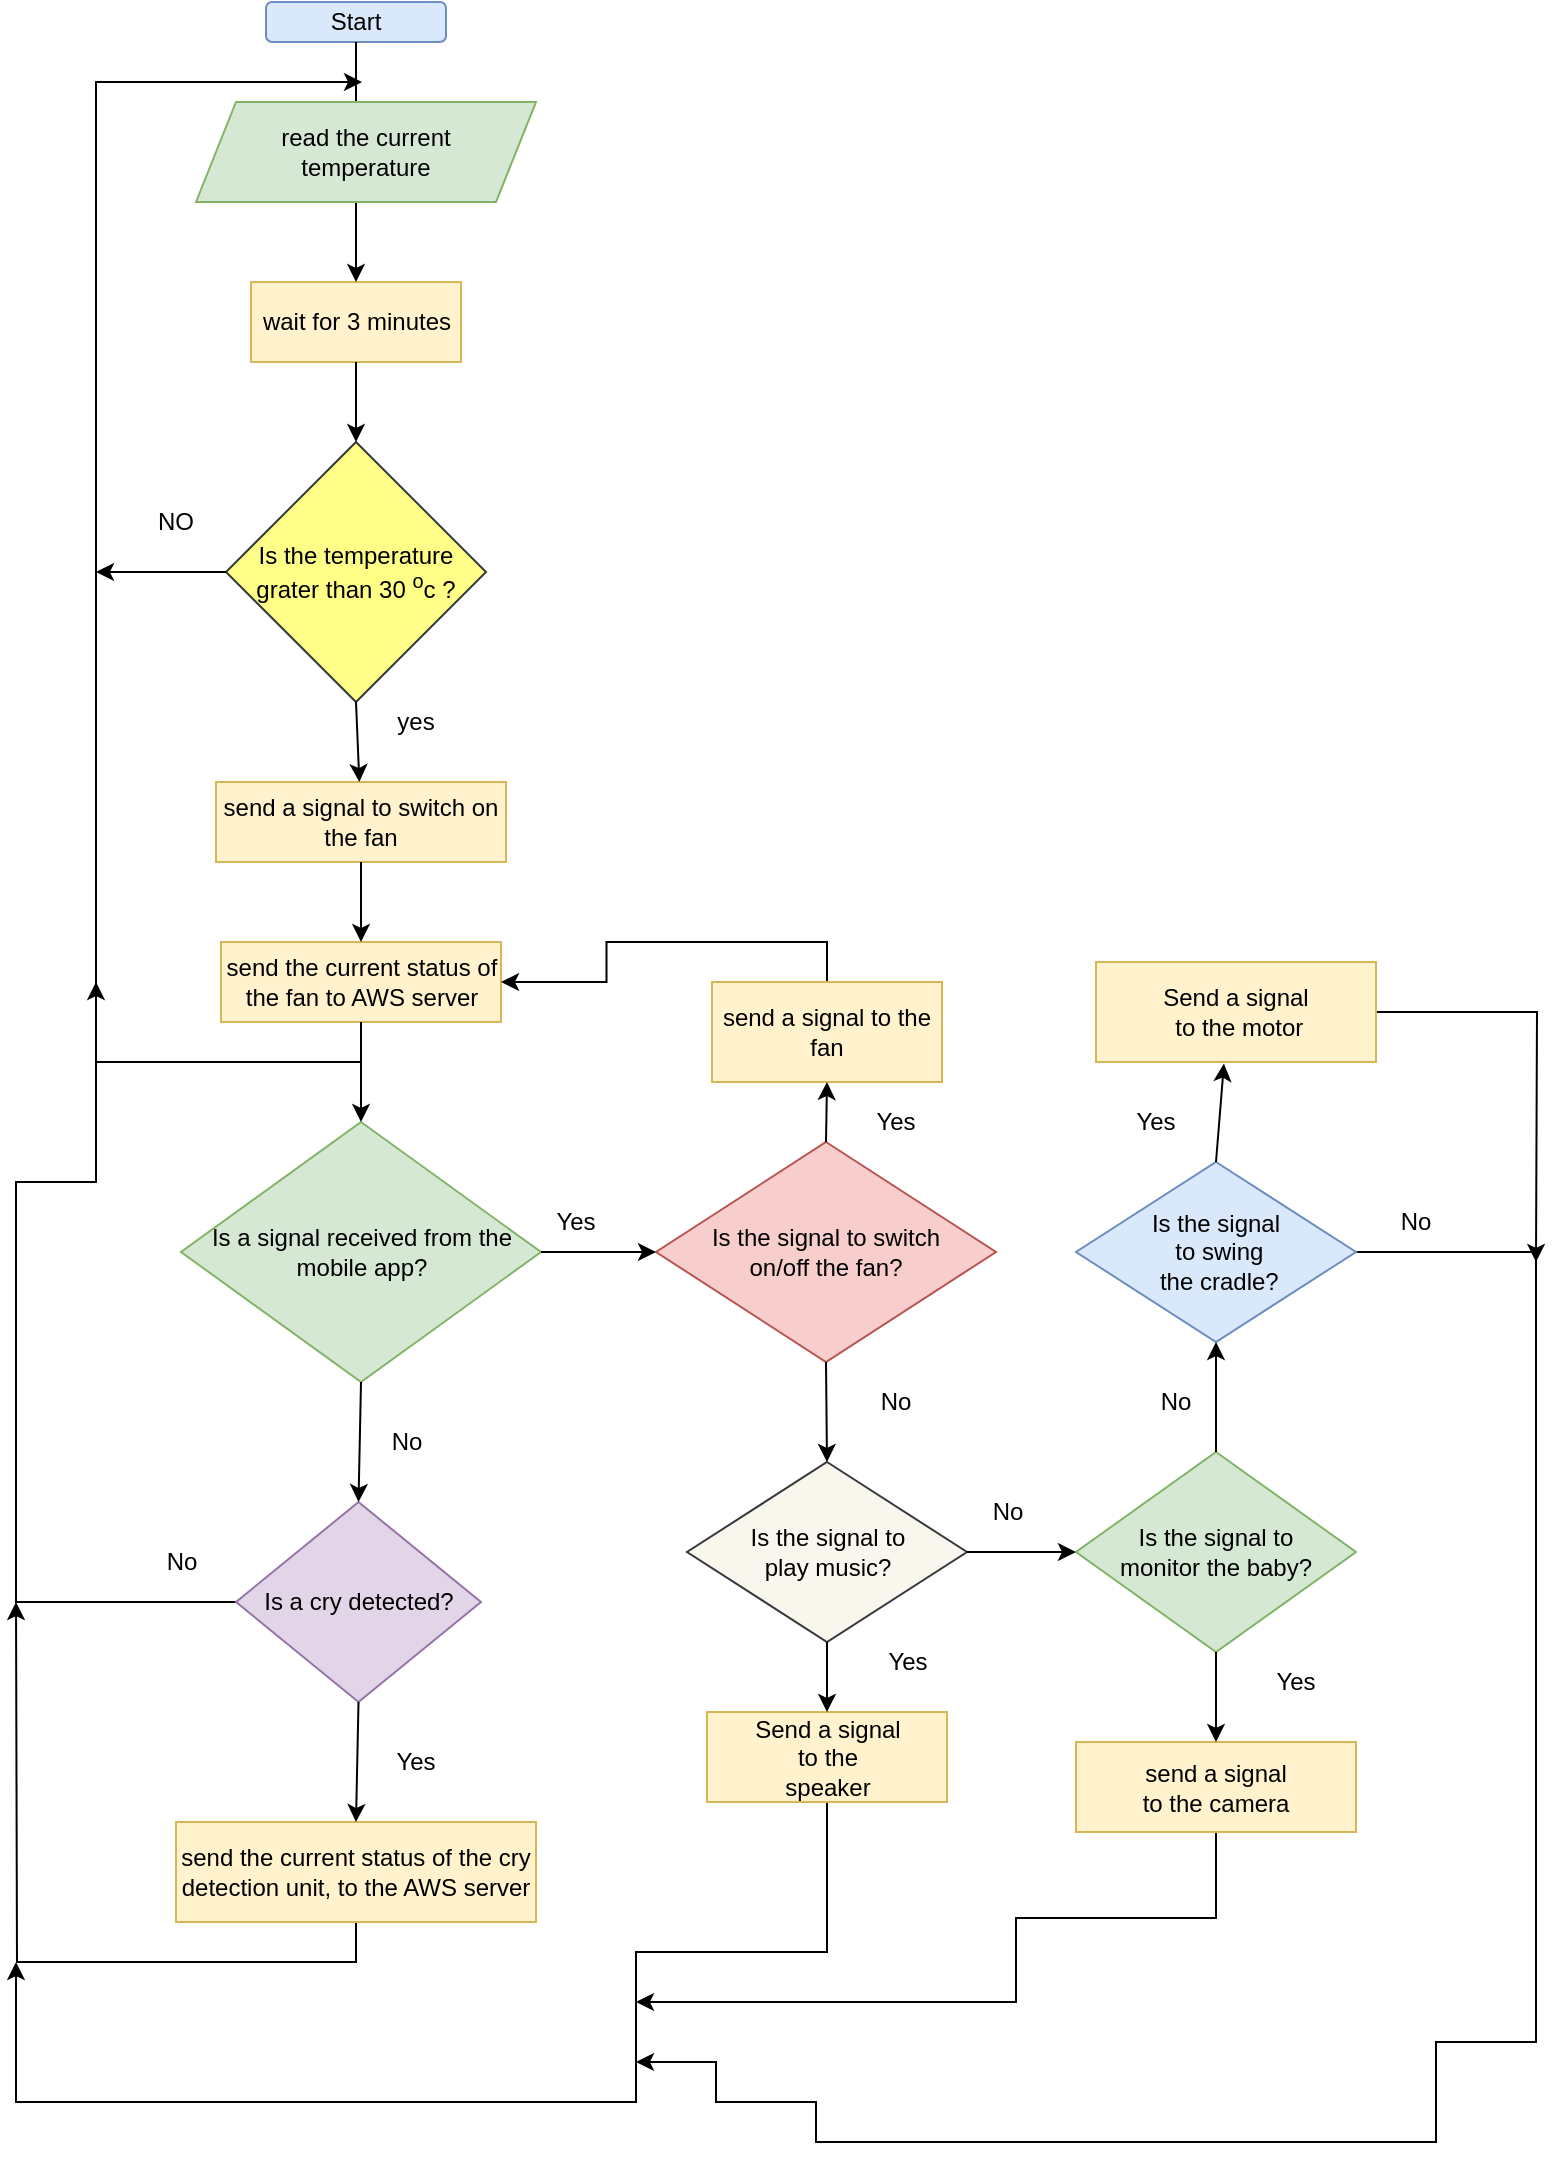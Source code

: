 <mxfile version="14.9.9" type="device"><diagram id="8EU_uvsYbAhN_xjNgb7h" name="Page-1"><mxGraphModel dx="1038" dy="579" grid="1" gridSize="10" guides="1" tooltips="1" connect="1" arrows="1" fold="1" page="1" pageScale="1" pageWidth="583" pageHeight="827" math="0" shadow="0"><root><mxCell id="0"/><mxCell id="1" parent="0"/><mxCell id="M69bsJH3SWnuWuxqKnvp-1" value="Start" style="rounded=1;whiteSpace=wrap;html=1;fillColor=#dae8fc;strokeColor=#6c8ebf;" parent="1" vertex="1"><mxGeometry x="145" y="20" width="90" height="20" as="geometry"/></mxCell><mxCell id="M69bsJH3SWnuWuxqKnvp-3" value="wait for 3 minutes" style="rounded=0;whiteSpace=wrap;html=1;fillColor=#fff2cc;strokeColor=#d6b656;" parent="1" vertex="1"><mxGeometry x="137.5" y="160" width="105" height="40" as="geometry"/></mxCell><mxCell id="M69bsJH3SWnuWuxqKnvp-4" value="Is the temperature grater than 30 &lt;sup&gt;o&lt;/sup&gt;c ?" style="rhombus;whiteSpace=wrap;html=1;fillColor=#ffff88;strokeColor=#36393d;" parent="1" vertex="1"><mxGeometry x="125" y="240" width="130" height="130" as="geometry"/></mxCell><mxCell id="M69bsJH3SWnuWuxqKnvp-6" style="edgeStyle=orthogonalEdgeStyle;rounded=0;orthogonalLoop=1;jettySize=auto;html=1;exitX=0.5;exitY=1;exitDx=0;exitDy=0;" parent="1" source="M69bsJH3SWnuWuxqKnvp-4" target="M69bsJH3SWnuWuxqKnvp-4" edge="1"><mxGeometry relative="1" as="geometry"/></mxCell><mxCell id="M69bsJH3SWnuWuxqKnvp-10" value="" style="endArrow=classic;html=1;exitX=0.5;exitY=1;exitDx=0;exitDy=0;entryX=0.5;entryY=0;entryDx=0;entryDy=0;" parent="1" source="M69bsJH3SWnuWuxqKnvp-1" edge="1"><mxGeometry width="50" height="50" relative="1" as="geometry"><mxPoint x="400" y="290" as="sourcePoint"/><mxPoint x="190" y="80" as="targetPoint"/></mxGeometry></mxCell><mxCell id="M69bsJH3SWnuWuxqKnvp-11" value="" style="endArrow=classic;html=1;exitX=0.5;exitY=1;exitDx=0;exitDy=0;entryX=0.5;entryY=0;entryDx=0;entryDy=0;" parent="1" target="M69bsJH3SWnuWuxqKnvp-3" edge="1"><mxGeometry width="50" height="50" relative="1" as="geometry"><mxPoint x="190" y="120" as="sourcePoint"/><mxPoint x="450" y="240" as="targetPoint"/></mxGeometry></mxCell><mxCell id="M69bsJH3SWnuWuxqKnvp-12" value="" style="endArrow=classic;html=1;exitX=0.5;exitY=1;exitDx=0;exitDy=0;entryX=0.5;entryY=0;entryDx=0;entryDy=0;" parent="1" source="M69bsJH3SWnuWuxqKnvp-3" target="M69bsJH3SWnuWuxqKnvp-4" edge="1"><mxGeometry width="50" height="50" relative="1" as="geometry"><mxPoint x="400" y="290" as="sourcePoint"/><mxPoint x="450" y="240" as="targetPoint"/></mxGeometry></mxCell><mxCell id="M69bsJH3SWnuWuxqKnvp-13" style="edgeStyle=orthogonalEdgeStyle;rounded=0;orthogonalLoop=1;jettySize=auto;html=1;exitX=0.5;exitY=1;exitDx=0;exitDy=0;" parent="1" source="M69bsJH3SWnuWuxqKnvp-4" target="M69bsJH3SWnuWuxqKnvp-4" edge="1"><mxGeometry relative="1" as="geometry"/></mxCell><mxCell id="M69bsJH3SWnuWuxqKnvp-14" value="send a signal to switch on the fan" style="rounded=0;whiteSpace=wrap;html=1;fillColor=#fff2cc;strokeColor=#d6b656;" parent="1" vertex="1"><mxGeometry x="120" y="410" width="145" height="40" as="geometry"/></mxCell><mxCell id="M69bsJH3SWnuWuxqKnvp-17" value="" style="endArrow=classic;html=1;exitX=0.5;exitY=1;exitDx=0;exitDy=0;" parent="1" source="M69bsJH3SWnuWuxqKnvp-4" target="M69bsJH3SWnuWuxqKnvp-14" edge="1"><mxGeometry width="50" height="50" relative="1" as="geometry"><mxPoint x="400" y="370" as="sourcePoint"/><mxPoint x="450" y="320" as="targetPoint"/></mxGeometry></mxCell><mxCell id="M69bsJH3SWnuWuxqKnvp-21" value="yes" style="text;html=1;strokeColor=none;fillColor=none;align=center;verticalAlign=middle;whiteSpace=wrap;rounded=0;" parent="1" vertex="1"><mxGeometry x="200" y="370" width="40" height="20" as="geometry"/></mxCell><mxCell id="M69bsJH3SWnuWuxqKnvp-32" style="edgeStyle=orthogonalEdgeStyle;rounded=0;orthogonalLoop=1;jettySize=auto;html=1;exitX=0.5;exitY=1;exitDx=0;exitDy=0;" parent="1" source="M69bsJH3SWnuWuxqKnvp-22" edge="1"><mxGeometry relative="1" as="geometry"><mxPoint x="193" y="60" as="targetPoint"/><Array as="points"><mxPoint x="193" y="550"/><mxPoint x="60" y="550"/></Array></mxGeometry></mxCell><mxCell id="M69bsJH3SWnuWuxqKnvp-22" value="send the current status of the fan to AWS server" style="rounded=0;whiteSpace=wrap;html=1;fillColor=#fff2cc;strokeColor=#d6b656;" parent="1" vertex="1"><mxGeometry x="122.5" y="490" width="140" height="40" as="geometry"/></mxCell><mxCell id="M69bsJH3SWnuWuxqKnvp-23" value="" style="endArrow=classic;html=1;exitX=0.5;exitY=1;exitDx=0;exitDy=0;entryX=0.5;entryY=0;entryDx=0;entryDy=0;" parent="1" source="M69bsJH3SWnuWuxqKnvp-14" target="M69bsJH3SWnuWuxqKnvp-22" edge="1"><mxGeometry width="50" height="50" relative="1" as="geometry"><mxPoint x="400" y="280" as="sourcePoint"/><mxPoint x="450" y="230" as="targetPoint"/></mxGeometry></mxCell><mxCell id="M69bsJH3SWnuWuxqKnvp-33" value="Is a signal received from the mobile app?&lt;br&gt;" style="rhombus;whiteSpace=wrap;html=1;fillColor=#d5e8d4;strokeColor=#82b366;" parent="1" vertex="1"><mxGeometry x="102.5" y="580" width="180" height="130" as="geometry"/></mxCell><mxCell id="M69bsJH3SWnuWuxqKnvp-35" value="" style="endArrow=classic;html=1;exitX=0.5;exitY=1;exitDx=0;exitDy=0;entryX=0.5;entryY=0;entryDx=0;entryDy=0;" parent="1" source="M69bsJH3SWnuWuxqKnvp-22" target="M69bsJH3SWnuWuxqKnvp-33" edge="1"><mxGeometry width="50" height="50" relative="1" as="geometry"><mxPoint x="420" y="460" as="sourcePoint"/><mxPoint x="470" y="410" as="targetPoint"/></mxGeometry></mxCell><mxCell id="M69bsJH3SWnuWuxqKnvp-42" style="edgeStyle=orthogonalEdgeStyle;rounded=0;orthogonalLoop=1;jettySize=auto;html=1;exitX=0;exitY=0.5;exitDx=0;exitDy=0;" parent="1" source="M69bsJH3SWnuWuxqKnvp-36" edge="1"><mxGeometry relative="1" as="geometry"><mxPoint x="60" y="510" as="targetPoint"/><Array as="points"><mxPoint x="20" y="820"/><mxPoint x="20" y="610"/><mxPoint x="60" y="610"/></Array></mxGeometry></mxCell><mxCell id="M69bsJH3SWnuWuxqKnvp-36" value="Is a cry detected?" style="rhombus;whiteSpace=wrap;html=1;fillColor=#e1d5e7;strokeColor=#9673a6;" parent="1" vertex="1"><mxGeometry x="130" y="770" width="122.5" height="100" as="geometry"/></mxCell><mxCell id="M69bsJH3SWnuWuxqKnvp-38" value="" style="endArrow=classic;html=1;exitX=0.5;exitY=1;exitDx=0;exitDy=0;entryX=0.5;entryY=0;entryDx=0;entryDy=0;" parent="1" source="M69bsJH3SWnuWuxqKnvp-33" target="M69bsJH3SWnuWuxqKnvp-36" edge="1"><mxGeometry width="50" height="50" relative="1" as="geometry"><mxPoint x="420" y="670" as="sourcePoint"/><mxPoint x="470" y="620" as="targetPoint"/></mxGeometry></mxCell><mxCell id="M69bsJH3SWnuWuxqKnvp-39" value="No" style="text;html=1;align=center;verticalAlign=middle;resizable=0;points=[];autosize=1;" parent="1" vertex="1"><mxGeometry x="200" y="730" width="30" height="20" as="geometry"/></mxCell><mxCell id="M69bsJH3SWnuWuxqKnvp-43" value="No" style="text;html=1;strokeColor=none;fillColor=none;align=center;verticalAlign=middle;whiteSpace=wrap;rounded=0;" parent="1" vertex="1"><mxGeometry x="82.5" y="790" width="40" height="20" as="geometry"/></mxCell><mxCell id="M69bsJH3SWnuWuxqKnvp-48" style="edgeStyle=orthogonalEdgeStyle;rounded=0;orthogonalLoop=1;jettySize=auto;html=1;exitX=0.5;exitY=1;exitDx=0;exitDy=0;" parent="1" source="M69bsJH3SWnuWuxqKnvp-44" edge="1"><mxGeometry relative="1" as="geometry"><mxPoint x="20" y="820" as="targetPoint"/></mxGeometry></mxCell><mxCell id="M69bsJH3SWnuWuxqKnvp-44" value="send the current status of the cry detection unit, to the AWS server" style="rounded=0;whiteSpace=wrap;html=1;fillColor=#fff2cc;strokeColor=#d6b656;" parent="1" vertex="1"><mxGeometry x="100" y="930" width="180" height="50" as="geometry"/></mxCell><mxCell id="M69bsJH3SWnuWuxqKnvp-45" value="" style="endArrow=classic;html=1;exitX=0.5;exitY=1;exitDx=0;exitDy=0;entryX=0.5;entryY=0;entryDx=0;entryDy=0;" parent="1" source="M69bsJH3SWnuWuxqKnvp-36" target="M69bsJH3SWnuWuxqKnvp-44" edge="1"><mxGeometry width="50" height="50" relative="1" as="geometry"><mxPoint x="420" y="860" as="sourcePoint"/><mxPoint x="470" y="810" as="targetPoint"/></mxGeometry></mxCell><mxCell id="M69bsJH3SWnuWuxqKnvp-47" value="Yes" style="text;html=1;strokeColor=none;fillColor=none;align=center;verticalAlign=middle;whiteSpace=wrap;rounded=0;" parent="1" vertex="1"><mxGeometry x="200" y="890" width="40" height="20" as="geometry"/></mxCell><mxCell id="M69bsJH3SWnuWuxqKnvp-49" value="" style="endArrow=classic;html=1;exitX=0;exitY=0.5;exitDx=0;exitDy=0;" parent="1" source="M69bsJH3SWnuWuxqKnvp-4" edge="1"><mxGeometry width="50" height="50" relative="1" as="geometry"><mxPoint x="440" y="320" as="sourcePoint"/><mxPoint x="60" y="305" as="targetPoint"/></mxGeometry></mxCell><mxCell id="M69bsJH3SWnuWuxqKnvp-50" value="NO" style="text;html=1;strokeColor=none;fillColor=none;align=center;verticalAlign=middle;whiteSpace=wrap;rounded=0;" parent="1" vertex="1"><mxGeometry x="80" y="270" width="40" height="20" as="geometry"/></mxCell><mxCell id="M69bsJH3SWnuWuxqKnvp-52" value="Is the signal to switch &lt;br&gt;on/off the fan?" style="rhombus;whiteSpace=wrap;html=1;fillColor=#f8cecc;strokeColor=#b85450;" parent="1" vertex="1"><mxGeometry x="340" y="590" width="170" height="110" as="geometry"/></mxCell><mxCell id="M69bsJH3SWnuWuxqKnvp-53" value="" style="endArrow=classic;html=1;exitX=1;exitY=0.5;exitDx=0;exitDy=0;entryX=0;entryY=0.5;entryDx=0;entryDy=0;" parent="1" source="M69bsJH3SWnuWuxqKnvp-33" target="M69bsJH3SWnuWuxqKnvp-52" edge="1"><mxGeometry width="50" height="50" relative="1" as="geometry"><mxPoint x="440" y="700" as="sourcePoint"/><mxPoint x="490" y="650" as="targetPoint"/></mxGeometry></mxCell><mxCell id="M69bsJH3SWnuWuxqKnvp-54" value="Yes" style="text;html=1;strokeColor=none;fillColor=none;align=center;verticalAlign=middle;whiteSpace=wrap;rounded=0;" parent="1" vertex="1"><mxGeometry x="280" y="620" width="40" height="20" as="geometry"/></mxCell><mxCell id="M69bsJH3SWnuWuxqKnvp-60" style="edgeStyle=orthogonalEdgeStyle;rounded=0;orthogonalLoop=1;jettySize=auto;html=1;exitX=0.5;exitY=0;exitDx=0;exitDy=0;entryX=1;entryY=0.5;entryDx=0;entryDy=0;" parent="1" source="M69bsJH3SWnuWuxqKnvp-58" target="M69bsJH3SWnuWuxqKnvp-22" edge="1"><mxGeometry relative="1" as="geometry"/></mxCell><mxCell id="M69bsJH3SWnuWuxqKnvp-58" value="send a signal to the fan" style="rounded=0;whiteSpace=wrap;html=1;fillColor=#fff2cc;strokeColor=#d6b656;" parent="1" vertex="1"><mxGeometry x="368" y="510" width="115" height="50" as="geometry"/></mxCell><mxCell id="M69bsJH3SWnuWuxqKnvp-59" value="" style="endArrow=classic;html=1;exitX=0.5;exitY=0;exitDx=0;exitDy=0;entryX=0.5;entryY=1;entryDx=0;entryDy=0;" parent="1" source="M69bsJH3SWnuWuxqKnvp-52" target="M69bsJH3SWnuWuxqKnvp-58" edge="1"><mxGeometry width="50" height="50" relative="1" as="geometry"><mxPoint x="440" y="660" as="sourcePoint"/><mxPoint x="490" y="610" as="targetPoint"/></mxGeometry></mxCell><mxCell id="M69bsJH3SWnuWuxqKnvp-61" value="Yes" style="text;html=1;strokeColor=none;fillColor=none;align=center;verticalAlign=middle;whiteSpace=wrap;rounded=0;" parent="1" vertex="1"><mxGeometry x="440" y="570" width="40" height="20" as="geometry"/></mxCell><mxCell id="M69bsJH3SWnuWuxqKnvp-62" value="Is the signal to &lt;br&gt;play music?" style="rhombus;whiteSpace=wrap;html=1;fillColor=#f9f7ed;strokeColor=#36393d;" parent="1" vertex="1"><mxGeometry x="355.5" y="750" width="140" height="90" as="geometry"/></mxCell><mxCell id="M69bsJH3SWnuWuxqKnvp-63" value="" style="endArrow=classic;html=1;exitX=0.5;exitY=1;exitDx=0;exitDy=0;entryX=0.5;entryY=0;entryDx=0;entryDy=0;" parent="1" source="M69bsJH3SWnuWuxqKnvp-52" target="M69bsJH3SWnuWuxqKnvp-62" edge="1"><mxGeometry width="50" height="50" relative="1" as="geometry"><mxPoint x="440" y="800" as="sourcePoint"/><mxPoint x="490" y="750" as="targetPoint"/></mxGeometry></mxCell><mxCell id="M69bsJH3SWnuWuxqKnvp-69" style="edgeStyle=orthogonalEdgeStyle;rounded=0;orthogonalLoop=1;jettySize=auto;html=1;" parent="1" source="M69bsJH3SWnuWuxqKnvp-64" edge="1"><mxGeometry relative="1" as="geometry"><mxPoint x="20" y="1000" as="targetPoint"/><Array as="points"><mxPoint x="426" y="995"/><mxPoint x="330" y="995"/><mxPoint x="330" y="1070"/></Array></mxGeometry></mxCell><mxCell id="M69bsJH3SWnuWuxqKnvp-64" value="Send a signal&lt;br&gt;&amp;nbsp;to the&amp;nbsp;&lt;br&gt;speaker" style="rounded=0;whiteSpace=wrap;html=1;fillColor=#fff2cc;strokeColor=#d6b656;" parent="1" vertex="1"><mxGeometry x="365.5" y="875" width="120" height="45" as="geometry"/></mxCell><mxCell id="M69bsJH3SWnuWuxqKnvp-65" value="" style="endArrow=classic;html=1;exitX=0.5;exitY=1;exitDx=0;exitDy=0;entryX=0.5;entryY=0;entryDx=0;entryDy=0;" parent="1" source="M69bsJH3SWnuWuxqKnvp-62" target="M69bsJH3SWnuWuxqKnvp-64" edge="1"><mxGeometry width="50" height="50" relative="1" as="geometry"><mxPoint x="440" y="860" as="sourcePoint"/><mxPoint x="490" y="810" as="targetPoint"/></mxGeometry></mxCell><mxCell id="M69bsJH3SWnuWuxqKnvp-66" value="No" style="text;html=1;strokeColor=none;fillColor=none;align=center;verticalAlign=middle;whiteSpace=wrap;rounded=0;" parent="1" vertex="1"><mxGeometry x="440" y="710" width="40" height="20" as="geometry"/></mxCell><mxCell id="M69bsJH3SWnuWuxqKnvp-67" value="Yes" style="text;html=1;strokeColor=none;fillColor=none;align=center;verticalAlign=middle;whiteSpace=wrap;rounded=0;" parent="1" vertex="1"><mxGeometry x="445.5" y="840" width="40" height="20" as="geometry"/></mxCell><mxCell id="M69bsJH3SWnuWuxqKnvp-70" value="Is the signal to &lt;br&gt;monitor the baby?" style="rhombus;whiteSpace=wrap;html=1;fillColor=#d5e8d4;strokeColor=#82b366;" parent="1" vertex="1"><mxGeometry x="550" y="745" width="140" height="100" as="geometry"/></mxCell><mxCell id="M69bsJH3SWnuWuxqKnvp-71" value="" style="endArrow=classic;html=1;exitX=1;exitY=0.5;exitDx=0;exitDy=0;entryX=0;entryY=0.5;entryDx=0;entryDy=0;" parent="1" source="M69bsJH3SWnuWuxqKnvp-62" target="M69bsJH3SWnuWuxqKnvp-70" edge="1"><mxGeometry width="50" height="50" relative="1" as="geometry"><mxPoint x="440" y="710" as="sourcePoint"/><mxPoint x="490" y="660" as="targetPoint"/></mxGeometry></mxCell><mxCell id="M69bsJH3SWnuWuxqKnvp-78" style="edgeStyle=orthogonalEdgeStyle;rounded=0;orthogonalLoop=1;jettySize=auto;html=1;exitX=0.5;exitY=1;exitDx=0;exitDy=0;" parent="1" source="M69bsJH3SWnuWuxqKnvp-72" edge="1"><mxGeometry relative="1" as="geometry"><mxPoint x="330" y="1020" as="targetPoint"/><Array as="points"><mxPoint x="620" y="978"/><mxPoint x="520" y="978"/><mxPoint x="520" y="1020"/><mxPoint x="430" y="1020"/></Array></mxGeometry></mxCell><mxCell id="M69bsJH3SWnuWuxqKnvp-72" value="send a signal &lt;br&gt;to the camera" style="rounded=0;whiteSpace=wrap;html=1;fillColor=#fff2cc;strokeColor=#d6b656;" parent="1" vertex="1"><mxGeometry x="550" y="890" width="140" height="45" as="geometry"/></mxCell><mxCell id="M69bsJH3SWnuWuxqKnvp-75" value="" style="endArrow=classic;html=1;exitX=0.5;exitY=1;exitDx=0;exitDy=0;entryX=0.5;entryY=0;entryDx=0;entryDy=0;" parent="1" source="M69bsJH3SWnuWuxqKnvp-70" target="M69bsJH3SWnuWuxqKnvp-72" edge="1"><mxGeometry width="50" height="50" relative="1" as="geometry"><mxPoint x="440" y="800" as="sourcePoint"/><mxPoint x="490" y="750" as="targetPoint"/></mxGeometry></mxCell><mxCell id="M69bsJH3SWnuWuxqKnvp-77" value="Yes" style="text;html=1;strokeColor=none;fillColor=none;align=center;verticalAlign=middle;whiteSpace=wrap;rounded=0;" parent="1" vertex="1"><mxGeometry x="640" y="850" width="40" height="20" as="geometry"/></mxCell><mxCell id="M69bsJH3SWnuWuxqKnvp-81" value="No" style="text;html=1;strokeColor=none;fillColor=none;align=center;verticalAlign=middle;whiteSpace=wrap;rounded=0;" parent="1" vertex="1"><mxGeometry x="495.5" y="745" width="40" height="60" as="geometry"/></mxCell><mxCell id="M69bsJH3SWnuWuxqKnvp-90" style="edgeStyle=orthogonalEdgeStyle;rounded=0;orthogonalLoop=1;jettySize=auto;html=1;exitX=1;exitY=0.5;exitDx=0;exitDy=0;" parent="1" source="M69bsJH3SWnuWuxqKnvp-82" edge="1"><mxGeometry relative="1" as="geometry"><mxPoint x="330" y="1050" as="targetPoint"/><Array as="points"><mxPoint x="780" y="645"/><mxPoint x="780" y="1040"/><mxPoint x="730" y="1040"/><mxPoint x="730" y="1090"/><mxPoint x="420" y="1090"/><mxPoint x="420" y="1070"/><mxPoint x="370" y="1070"/><mxPoint x="370" y="1050"/></Array></mxGeometry></mxCell><mxCell id="M69bsJH3SWnuWuxqKnvp-82" value="Is the signal&lt;br&gt;&amp;nbsp;to swing&lt;br&gt;&amp;nbsp;the cradle?" style="rhombus;whiteSpace=wrap;html=1;fillColor=#dae8fc;strokeColor=#6c8ebf;" parent="1" vertex="1"><mxGeometry x="550" y="600" width="140" height="90" as="geometry"/></mxCell><mxCell id="M69bsJH3SWnuWuxqKnvp-83" value="" style="endArrow=classic;html=1;entryX=0.5;entryY=1;entryDx=0;entryDy=0;exitX=0.5;exitY=0;exitDx=0;exitDy=0;" parent="1" source="M69bsJH3SWnuWuxqKnvp-70" target="M69bsJH3SWnuWuxqKnvp-82" edge="1"><mxGeometry width="50" height="50" relative="1" as="geometry"><mxPoint x="620" y="740" as="sourcePoint"/><mxPoint x="490" y="650" as="targetPoint"/></mxGeometry></mxCell><mxCell id="M69bsJH3SWnuWuxqKnvp-86" value="No" style="text;html=1;strokeColor=none;fillColor=none;align=center;verticalAlign=middle;whiteSpace=wrap;rounded=0;" parent="1" vertex="1"><mxGeometry x="580" y="710" width="40" height="20" as="geometry"/></mxCell><mxCell id="M69bsJH3SWnuWuxqKnvp-92" style="edgeStyle=orthogonalEdgeStyle;rounded=0;orthogonalLoop=1;jettySize=auto;html=1;exitX=1;exitY=0.5;exitDx=0;exitDy=0;" parent="1" source="M69bsJH3SWnuWuxqKnvp-87" edge="1"><mxGeometry relative="1" as="geometry"><mxPoint x="780" y="650" as="targetPoint"/></mxGeometry></mxCell><mxCell id="M69bsJH3SWnuWuxqKnvp-87" value="Send a signal&lt;br&gt;&amp;nbsp;to the motor" style="rounded=0;whiteSpace=wrap;html=1;fillColor=#fff2cc;strokeColor=#d6b656;" parent="1" vertex="1"><mxGeometry x="560" y="500" width="140" height="50" as="geometry"/></mxCell><mxCell id="M69bsJH3SWnuWuxqKnvp-88" value="" style="endArrow=classic;html=1;exitX=0.5;exitY=0;exitDx=0;exitDy=0;entryX=0.457;entryY=1.016;entryDx=0;entryDy=0;entryPerimeter=0;" parent="1" source="M69bsJH3SWnuWuxqKnvp-82" target="M69bsJH3SWnuWuxqKnvp-87" edge="1"><mxGeometry width="50" height="50" relative="1" as="geometry"><mxPoint x="440" y="800" as="sourcePoint"/><mxPoint x="490" y="750" as="targetPoint"/></mxGeometry></mxCell><mxCell id="M69bsJH3SWnuWuxqKnvp-89" value="Yes" style="text;html=1;strokeColor=none;fillColor=none;align=center;verticalAlign=middle;whiteSpace=wrap;rounded=0;" parent="1" vertex="1"><mxGeometry x="570" y="570" width="40" height="20" as="geometry"/></mxCell><mxCell id="M69bsJH3SWnuWuxqKnvp-91" value="No&lt;br&gt;" style="text;html=1;strokeColor=none;fillColor=none;align=center;verticalAlign=middle;whiteSpace=wrap;rounded=0;" parent="1" vertex="1"><mxGeometry x="700" y="620" width="40" height="20" as="geometry"/></mxCell><mxCell id="TdzSk2dpz8tQNIiSv1fX-2" value="read the current &lt;br&gt;temperature" style="shape=parallelogram;perimeter=parallelogramPerimeter;whiteSpace=wrap;html=1;fixedSize=1;fillColor=#d5e8d4;strokeColor=#82b366;" vertex="1" parent="1"><mxGeometry x="110" y="70" width="170" height="50" as="geometry"/></mxCell></root></mxGraphModel></diagram></mxfile>